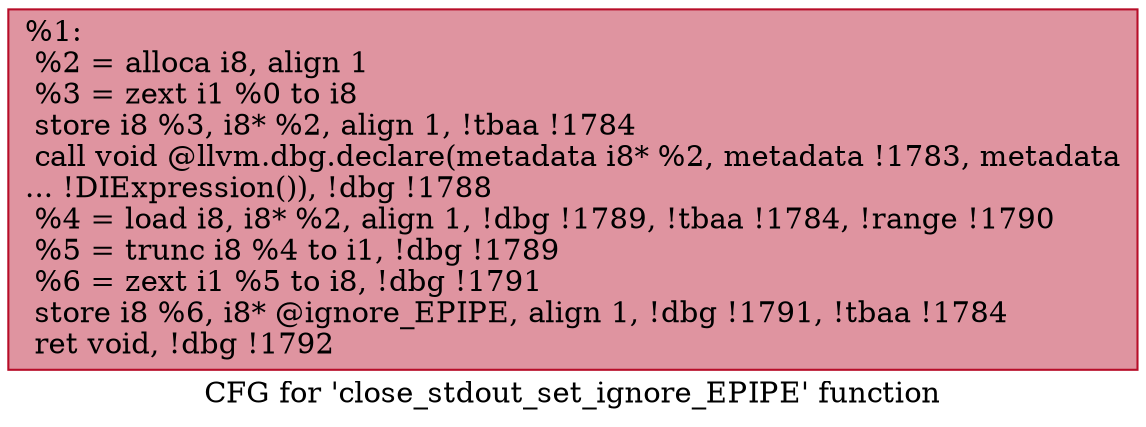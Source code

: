 digraph "CFG for 'close_stdout_set_ignore_EPIPE' function" {
	label="CFG for 'close_stdout_set_ignore_EPIPE' function";

	Node0x258e410 [shape=record,color="#b70d28ff", style=filled, fillcolor="#b70d2870",label="{%1:\l  %2 = alloca i8, align 1\l  %3 = zext i1 %0 to i8\l  store i8 %3, i8* %2, align 1, !tbaa !1784\l  call void @llvm.dbg.declare(metadata i8* %2, metadata !1783, metadata\l... !DIExpression()), !dbg !1788\l  %4 = load i8, i8* %2, align 1, !dbg !1789, !tbaa !1784, !range !1790\l  %5 = trunc i8 %4 to i1, !dbg !1789\l  %6 = zext i1 %5 to i8, !dbg !1791\l  store i8 %6, i8* @ignore_EPIPE, align 1, !dbg !1791, !tbaa !1784\l  ret void, !dbg !1792\l}"];
}
